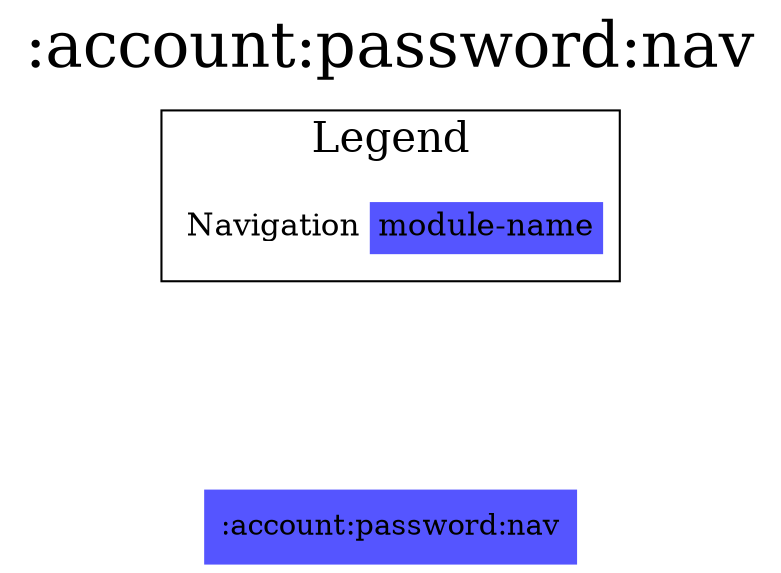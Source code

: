 digraph {
edge ["dir"="forward"]
graph ["dpi"="100","label"=":account:password:nav","labelloc"="t","fontsize"="30","ranksep"="1.5","rankdir"="TB"]
node ["style"="filled"]
":account:password:nav" ["fillcolor"="#5555FF","shape"="none"]
{
edge ["dir"="none"]
graph ["rank"="same"]
}
subgraph "cluster_legend" {
edge ["dir"="none"]
graph ["label"="Legend","fontsize"="20"]
"Legend" ["style"="filled","fillcolor"="#FFFFFF","shape"="none","margin"="0","fontsize"="15","label"=<
<TABLE BORDER="0" CELLBORDER="0" CELLSPACING="0" CELLPADDING="4">
<TR><TD>Navigation</TD><TD BGCOLOR="#5555FF">module-name</TD></TR>
</TABLE>
>]
} -> ":account:password:nav" ["style"="invis"]
}
